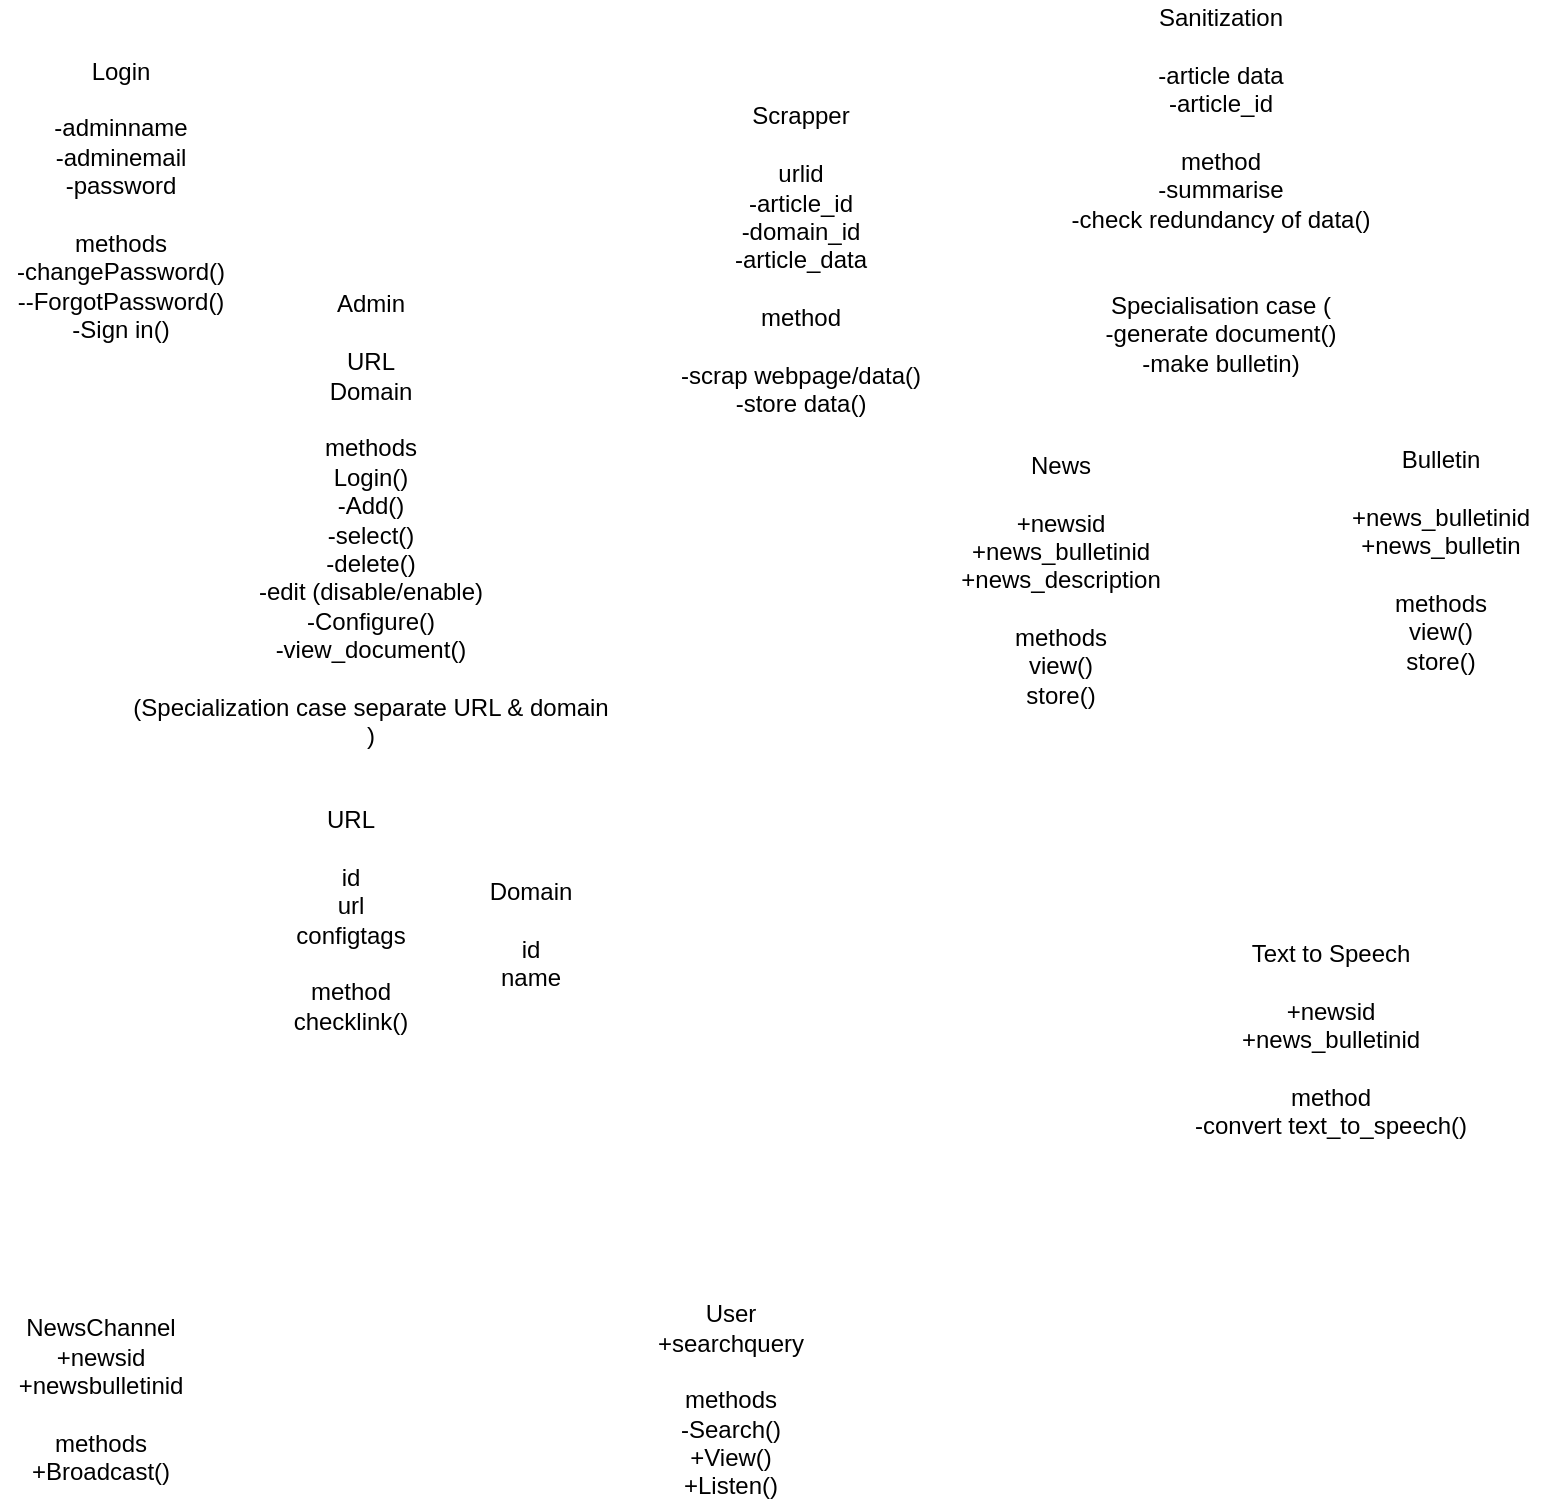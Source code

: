 <mxfile version="16.2.2" type="device"><diagram id="ghnX2DkNid2MAK5aAElr" name="Page-1"><mxGraphModel dx="1210" dy="1816" grid="1" gridSize="10" guides="1" tooltips="1" connect="1" arrows="1" fold="1" page="1" pageScale="1" pageWidth="827" pageHeight="1169" math="0" shadow="0"><root><mxCell id="0"/><mxCell id="1" parent="0"/><mxCell id="JXlDeoeWyPcwA_wechFX-1" value="User&lt;br&gt;+searchquery&lt;br&gt;&lt;br&gt;methods&lt;br&gt;-Search()&lt;br&gt;+View()&lt;br&gt;+Listen()" style="text;html=1;align=center;verticalAlign=middle;resizable=0;points=[];autosize=1;strokeColor=none;fillColor=none;" parent="1" vertex="1"><mxGeometry x="340" y="300" width="90" height="100" as="geometry"/></mxCell><mxCell id="JXlDeoeWyPcwA_wechFX-2" value="Admin&lt;br&gt;&lt;br&gt;URL&lt;br&gt;Domain&lt;br&gt;&lt;br&gt;methods&lt;br&gt;Login()&lt;br&gt;-Add()&lt;br&gt;-select()&lt;br&gt;-delete()&lt;br&gt;-edit (disable/enable)&lt;br&gt;-Configure()&lt;br&gt;-view_document()&lt;br&gt;&lt;br&gt;(Specialization case separate URL &amp;amp; domain&lt;br&gt;)" style="text;html=1;align=center;verticalAlign=middle;resizable=0;points=[];autosize=1;strokeColor=none;fillColor=none;" parent="1" vertex="1"><mxGeometry x="80" y="-205" width="250" height="230" as="geometry"/></mxCell><mxCell id="JXlDeoeWyPcwA_wechFX-3" value="Scrapper&lt;br&gt;&lt;br&gt;urlid&lt;br&gt;-article_id&lt;br&gt;-domain_id&lt;br&gt;-article_data&lt;br&gt;&lt;br&gt;method&lt;br&gt;&amp;nbsp;&lt;br&gt;-scrap webpage/data()&lt;br&gt;-store data()" style="text;html=1;align=center;verticalAlign=middle;resizable=0;points=[];autosize=1;strokeColor=none;fillColor=none;" parent="1" vertex="1"><mxGeometry x="350" y="-300" width="140" height="160" as="geometry"/></mxCell><mxCell id="JXlDeoeWyPcwA_wechFX-4" value="Sanitization&lt;br&gt;&lt;br&gt;-article data&lt;br&gt;-article_id&lt;br&gt;&lt;br&gt;method&lt;br&gt;-summarise&lt;br&gt;-check redundancy of data()&lt;br&gt;&lt;br&gt;&lt;br&gt;Specialisation case (&lt;br&gt;-generate document()&lt;br&gt;-make bulletin)" style="text;html=1;align=center;verticalAlign=middle;resizable=0;points=[];autosize=1;strokeColor=none;fillColor=none;" parent="1" vertex="1"><mxGeometry x="545" y="-350" width="170" height="190" as="geometry"/></mxCell><mxCell id="JXlDeoeWyPcwA_wechFX-5" value="Text to Speech&lt;br&gt;&lt;br&gt;+newsid&lt;br&gt;+news_bulletinid&lt;br&gt;&lt;br&gt;method&lt;br&gt;-convert text_to_speech()" style="text;html=1;align=center;verticalAlign=middle;resizable=0;points=[];autosize=1;strokeColor=none;fillColor=none;" parent="1" vertex="1"><mxGeometry x="610" y="120" width="150" height="100" as="geometry"/></mxCell><mxCell id="JXlDeoeWyPcwA_wechFX-7" value="Login&lt;br&gt;&lt;br&gt;-adminname&lt;br&gt;-adminemail&lt;br&gt;-password&lt;br&gt;&lt;br&gt;methods&lt;br&gt;-changePassword()&lt;br&gt;--ForgotPassword()&lt;br&gt;-Sign in()" style="text;html=1;align=center;verticalAlign=middle;resizable=0;points=[];autosize=1;strokeColor=none;fillColor=none;" parent="1" vertex="1"><mxGeometry x="20" y="-325" width="120" height="150" as="geometry"/></mxCell><mxCell id="xkcaKEYwkOKYsPzY8Vqj-1" value="URL&lt;br&gt;&lt;br&gt;id&lt;br&gt;url&lt;br&gt;configtags&lt;br&gt;&lt;br&gt;method&lt;br&gt;checklink()" style="text;html=1;align=center;verticalAlign=middle;resizable=0;points=[];autosize=1;strokeColor=none;fillColor=none;" parent="1" vertex="1"><mxGeometry x="160" y="50" width="70" height="120" as="geometry"/></mxCell><mxCell id="xkcaKEYwkOKYsPzY8Vqj-2" value="Domain&lt;br&gt;&lt;br&gt;id&lt;br&gt;name" style="text;html=1;align=center;verticalAlign=middle;resizable=0;points=[];autosize=1;strokeColor=none;fillColor=none;" parent="1" vertex="1"><mxGeometry x="255" y="87" width="60" height="60" as="geometry"/></mxCell><mxCell id="xkcaKEYwkOKYsPzY8Vqj-4" value="Bulletin&lt;br&gt;&lt;br&gt;+news_bulletinid&lt;br&gt;+news_bulletin&lt;br&gt;&lt;br&gt;methods&lt;br&gt;view()&lt;br&gt;store()" style="text;html=1;align=center;verticalAlign=middle;resizable=0;points=[];autosize=1;strokeColor=none;fillColor=none;" parent="1" vertex="1"><mxGeometry x="690" y="-130" width="100" height="120" as="geometry"/></mxCell><mxCell id="xkcaKEYwkOKYsPzY8Vqj-5" value="News&lt;br&gt;&lt;br&gt;+newsid&lt;br&gt;+news_bulletinid&lt;br&gt;+news_description&lt;br&gt;&lt;br&gt;methods&lt;br&gt;view()&lt;br&gt;store()" style="text;html=1;align=center;verticalAlign=middle;resizable=0;points=[];autosize=1;strokeColor=none;fillColor=none;" parent="1" vertex="1"><mxGeometry x="490" y="-125" width="120" height="130" as="geometry"/></mxCell><mxCell id="OCuS1ZFp_wMU3nN7lQ41-1" value="NewsChannel&lt;br&gt;+newsid&lt;br&gt;+newsbulletinid&lt;br&gt;&lt;br&gt;methods&lt;br&gt;+Broadcast()" style="text;html=1;align=center;verticalAlign=middle;resizable=0;points=[];autosize=1;strokeColor=none;fillColor=none;" vertex="1" parent="1"><mxGeometry x="20" y="305" width="100" height="90" as="geometry"/></mxCell></root></mxGraphModel></diagram></mxfile>